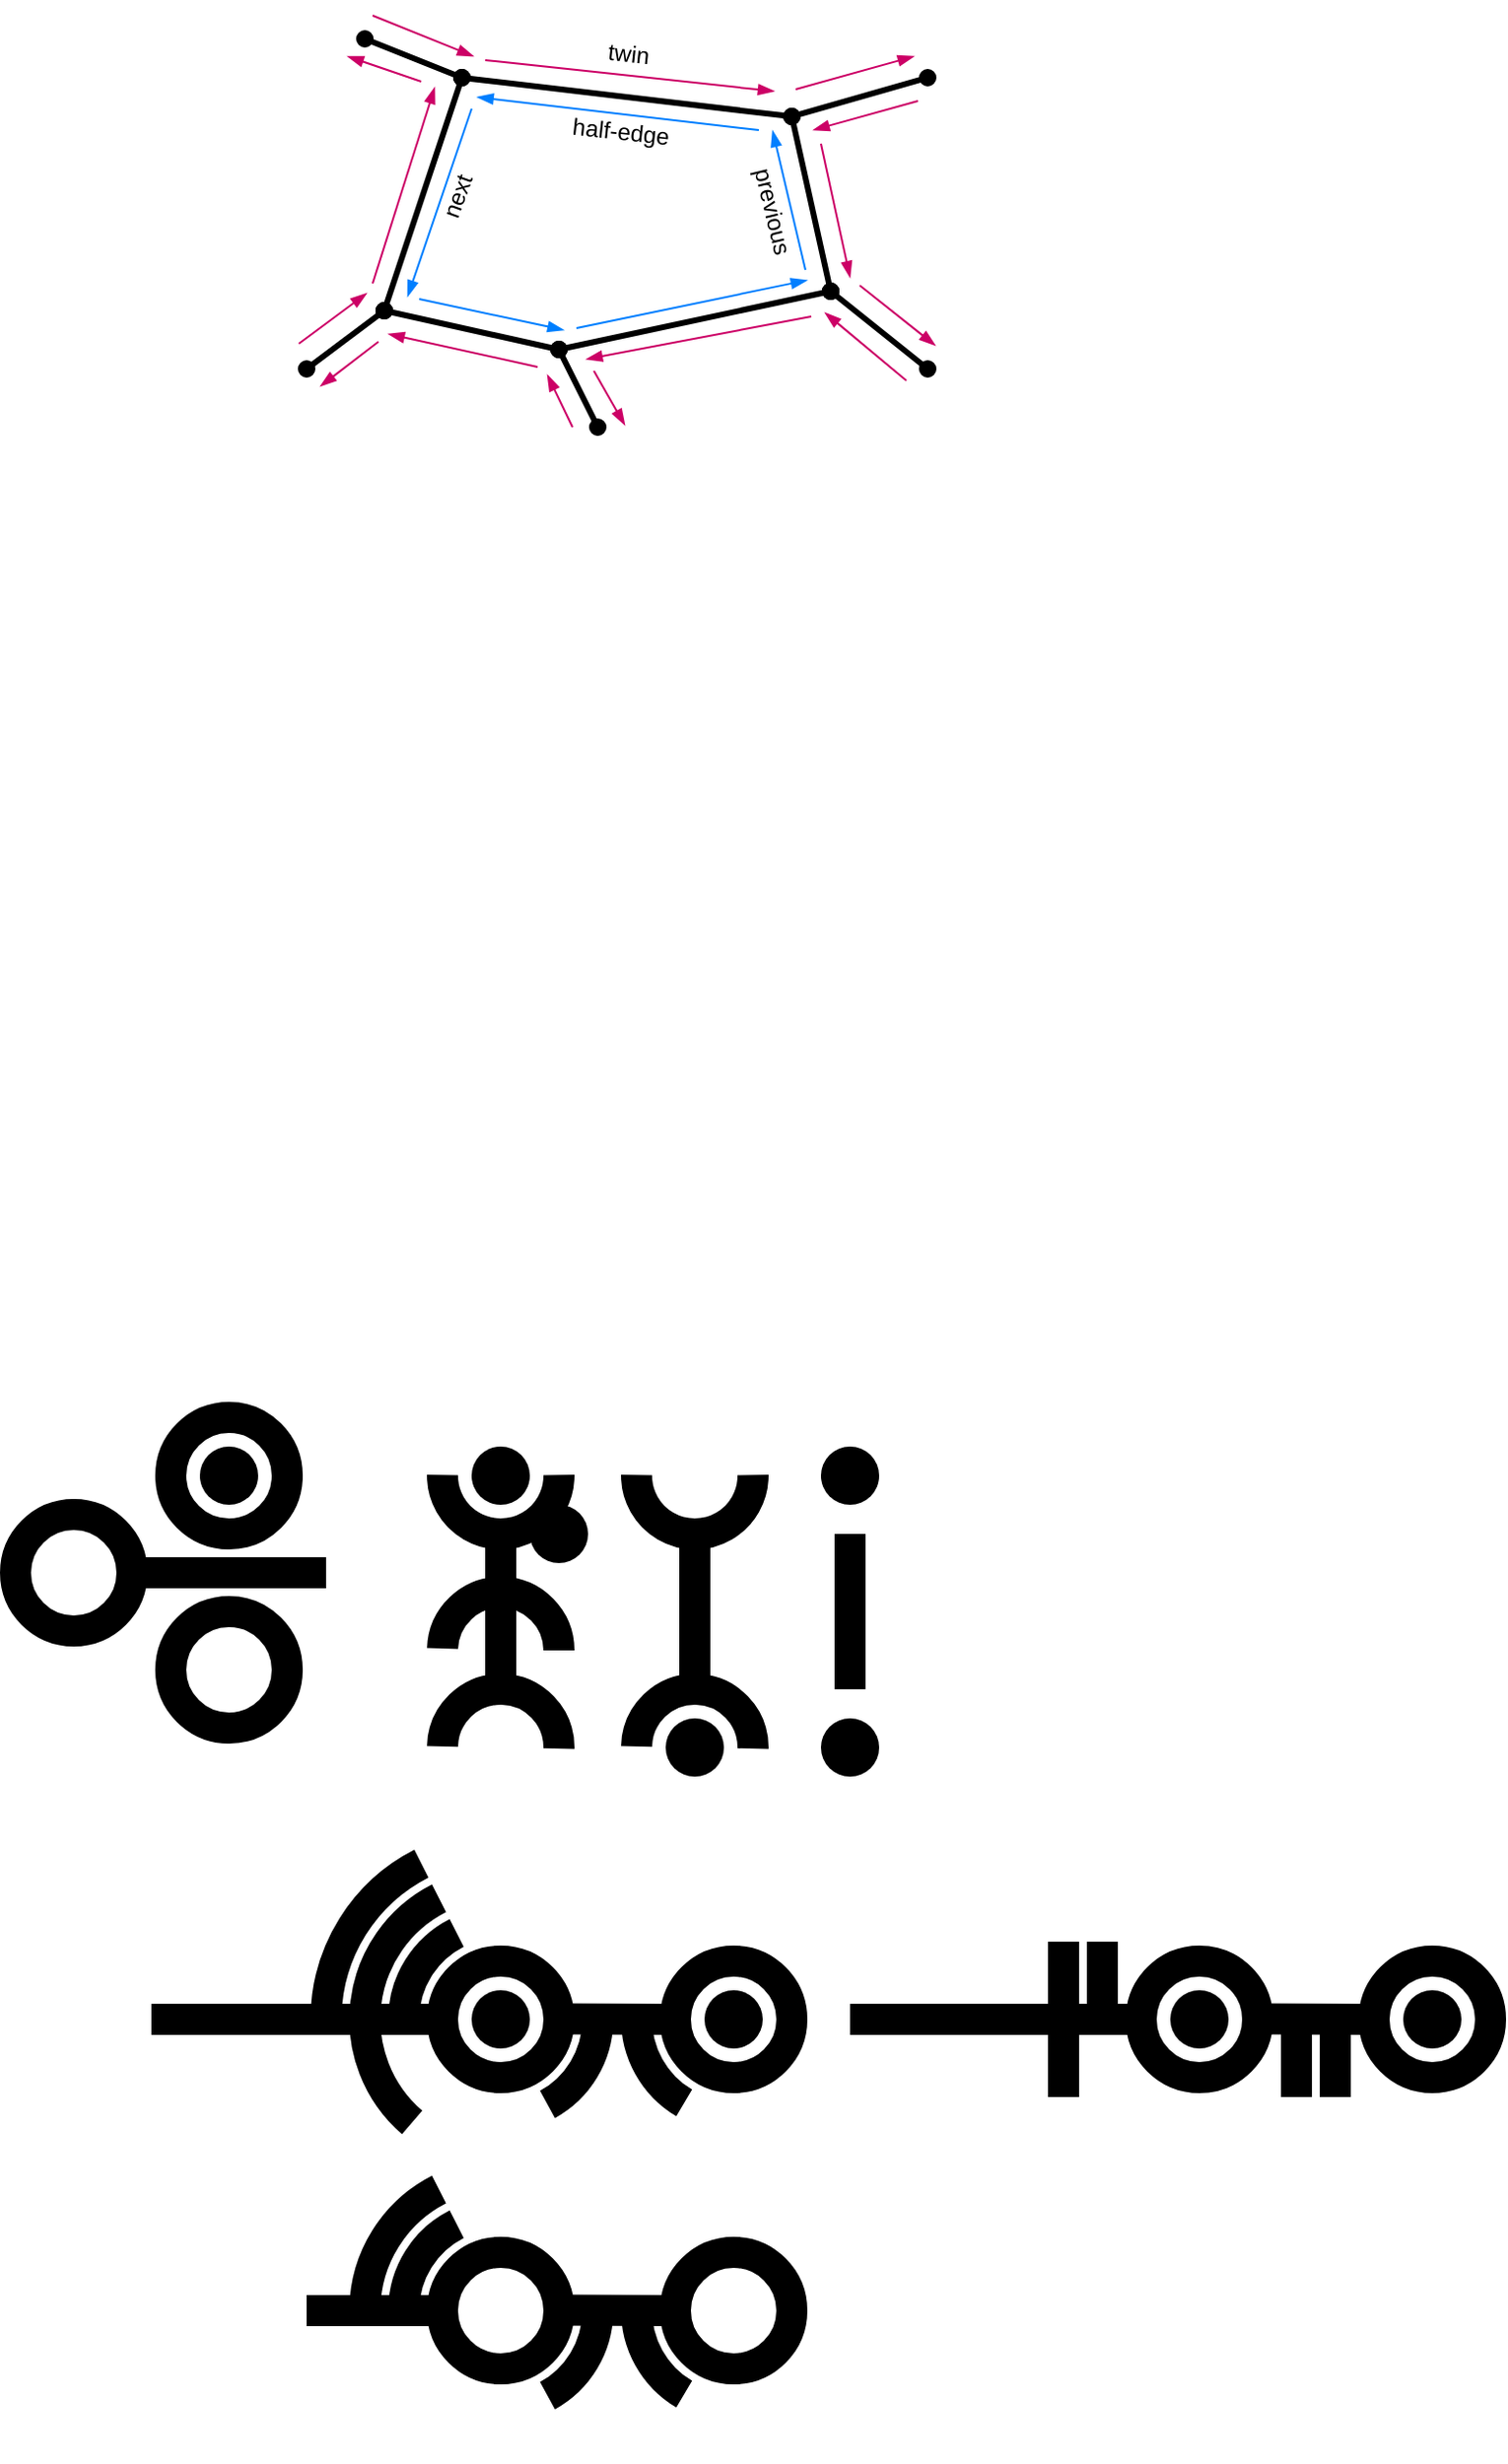 <mxfile version="20.3.0" type="device"><diagram id="Q8AZ2sGIUglEmSKYdpak" name="Page-1"><mxGraphModel dx="890" dy="561" grid="1" gridSize="10" guides="1" tooltips="1" connect="1" arrows="1" fold="1" page="1" pageScale="1" pageWidth="1100" pageHeight="850" math="0" shadow="0"><root><mxCell id="0"/><mxCell id="1" parent="0"/><mxCell id="oh88vhuzX6xgpIXKpUGP-120" value="" style="ellipse;whiteSpace=wrap;html=1;aspect=fixed;fillColor=none;strokeWidth=16;connectable=0;" parent="1" vertex="1"><mxGeometry x="130" y="730" width="60" height="60" as="geometry"/></mxCell><mxCell id="oh88vhuzX6xgpIXKpUGP-121" value="" style="endArrow=none;html=1;rounded=0;strokeWidth=16;" parent="1" edge="1"><mxGeometry width="50" height="50" relative="1" as="geometry"><mxPoint x="210" y="810" as="sourcePoint"/><mxPoint x="110" y="810" as="targetPoint"/></mxGeometry></mxCell><mxCell id="oh88vhuzX6xgpIXKpUGP-122" value="" style="ellipse;whiteSpace=wrap;html=1;aspect=fixed;strokeWidth=16;fillColor=#000000;strokeColor=none;connectable=0;" parent="1" vertex="1"><mxGeometry x="145" y="745" width="30" height="30" as="geometry"/></mxCell><mxCell id="oh88vhuzX6xgpIXKpUGP-123" value="" style="ellipse;whiteSpace=wrap;html=1;aspect=fixed;fillColor=none;strokeWidth=16;connectable=0;" parent="1" vertex="1"><mxGeometry x="130" y="830" width="60" height="60" as="geometry"/></mxCell><mxCell id="oh88vhuzX6xgpIXKpUGP-125" value="" style="endArrow=none;html=1;rounded=0;strokeWidth=16;" parent="1" edge="1"><mxGeometry width="50" height="50" relative="1" as="geometry"><mxPoint x="300" y="790" as="sourcePoint"/><mxPoint x="300" y="870" as="targetPoint"/></mxGeometry></mxCell><mxCell id="oh88vhuzX6xgpIXKpUGP-126" value="" style="ellipse;whiteSpace=wrap;html=1;aspect=fixed;strokeWidth=16;fillColor=#000000;strokeColor=none;connectable=0;" parent="1" vertex="1"><mxGeometry x="285" y="745" width="30" height="30" as="geometry"/></mxCell><mxCell id="oh88vhuzX6xgpIXKpUGP-127" value="" style="verticalLabelPosition=bottom;verticalAlign=top;html=1;shape=mxgraph.basic.arc;startAngle=0.753;endAngle=0.253;strokeWidth=16;fillColor=#000000;connectable=0;" parent="1" vertex="1"><mxGeometry x="270" y="870" width="60" height="60" as="geometry"/></mxCell><mxCell id="oh88vhuzX6xgpIXKpUGP-136" value="" style="verticalLabelPosition=bottom;verticalAlign=top;html=1;shape=mxgraph.basic.arc;startAngle=0.755;endAngle=0.25;strokeWidth=16;fillColor=#000000;" parent="1" vertex="1"><mxGeometry x="270" y="820" width="60" height="60" as="geometry"/></mxCell><mxCell id="oh88vhuzX6xgpIXKpUGP-145" value="" style="ellipse;whiteSpace=wrap;html=1;aspect=fixed;fillColor=none;strokeWidth=16;connectable=0;" parent="1" vertex="1"><mxGeometry x="50" y="780" width="60" height="60" as="geometry"/></mxCell><mxCell id="oh88vhuzX6xgpIXKpUGP-146" value="" style="verticalLabelPosition=bottom;verticalAlign=top;html=1;shape=mxgraph.basic.arc;startAngle=0.248;endAngle=0.752;strokeWidth=16;fillColor=#000000;" parent="1" vertex="1"><mxGeometry x="270" y="730" width="60" height="60" as="geometry"/></mxCell><mxCell id="oh88vhuzX6xgpIXKpUGP-147" value="" style="endArrow=none;html=1;rounded=0;strokeWidth=16;" parent="1" edge="1"><mxGeometry width="50" height="50" relative="1" as="geometry"><mxPoint x="400" y="790" as="sourcePoint"/><mxPoint x="400" y="870" as="targetPoint"/></mxGeometry></mxCell><mxCell id="oh88vhuzX6xgpIXKpUGP-148" value="" style="ellipse;whiteSpace=wrap;html=1;aspect=fixed;strokeWidth=16;fillColor=#000000;strokeColor=none;connectable=0;" parent="1" vertex="1"><mxGeometry x="385" y="885" width="30" height="30" as="geometry"/></mxCell><mxCell id="oh88vhuzX6xgpIXKpUGP-150" value="" style="verticalLabelPosition=bottom;verticalAlign=top;html=1;shape=mxgraph.basic.arc;startAngle=0.248;endAngle=0.752;strokeWidth=16;fillColor=#000000;" parent="1" vertex="1"><mxGeometry x="370" y="730" width="60" height="60" as="geometry"/></mxCell><mxCell id="oh88vhuzX6xgpIXKpUGP-151" value="" style="verticalLabelPosition=bottom;verticalAlign=top;html=1;shape=mxgraph.basic.arc;startAngle=0.753;endAngle=0.253;strokeWidth=16;fillColor=#000000;connectable=0;" parent="1" vertex="1"><mxGeometry x="370" y="870" width="60" height="60" as="geometry"/></mxCell><mxCell id="oh88vhuzX6xgpIXKpUGP-152" value="" style="endArrow=none;html=1;rounded=0;strokeWidth=16;" parent="1" edge="1"><mxGeometry width="50" height="50" relative="1" as="geometry"><mxPoint x="480" y="790" as="sourcePoint"/><mxPoint x="480" y="870" as="targetPoint"/></mxGeometry></mxCell><mxCell id="oh88vhuzX6xgpIXKpUGP-153" value="" style="ellipse;whiteSpace=wrap;html=1;aspect=fixed;strokeWidth=16;fillColor=#000000;strokeColor=none;connectable=0;" parent="1" vertex="1"><mxGeometry x="465" y="745" width="30" height="30" as="geometry"/></mxCell><mxCell id="oh88vhuzX6xgpIXKpUGP-154" value="" style="ellipse;whiteSpace=wrap;html=1;aspect=fixed;strokeWidth=16;fillColor=#000000;strokeColor=none;connectable=0;" parent="1" vertex="1"><mxGeometry x="465" y="885" width="30" height="30" as="geometry"/></mxCell><mxCell id="oh88vhuzX6xgpIXKpUGP-155" value="" style="endArrow=none;html=1;rounded=0;strokeWidth=16;" parent="1" edge="1"><mxGeometry width="50" height="50" relative="1" as="geometry"><mxPoint x="270" y="1040" as="sourcePoint"/><mxPoint x="120" y="1040" as="targetPoint"/></mxGeometry></mxCell><mxCell id="oh88vhuzX6xgpIXKpUGP-159" value="" style="ellipse;whiteSpace=wrap;html=1;aspect=fixed;fillColor=none;strokeWidth=16;connectable=0;" parent="1" vertex="1"><mxGeometry x="270" y="1010" width="60" height="60" as="geometry"/></mxCell><mxCell id="oh88vhuzX6xgpIXKpUGP-160" value="" style="verticalLabelPosition=bottom;verticalAlign=top;html=1;shape=mxgraph.basic.arc;startAngle=0.753;endAngle=0.925;strokeWidth=16;fillColor=#000000;connectable=0;" parent="1" vertex="1"><mxGeometry x="250" y="990" width="100" height="100" as="geometry"/></mxCell><mxCell id="oh88vhuzX6xgpIXKpUGP-162" value="" style="ellipse;whiteSpace=wrap;html=1;aspect=fixed;strokeWidth=16;fillColor=#000000;strokeColor=none;connectable=0;" parent="1" vertex="1"><mxGeometry x="315" y="775" width="30" height="30" as="geometry"/></mxCell><mxCell id="oh88vhuzX6xgpIXKpUGP-164" value="" style="verticalLabelPosition=bottom;verticalAlign=top;html=1;shape=mxgraph.basic.arc;startAngle=0.613;endAngle=0.925;strokeWidth=16;fillColor=#000000;connectable=0;" parent="1" vertex="1"><mxGeometry x="230" y="970" width="140" height="140" as="geometry"/></mxCell><mxCell id="oh88vhuzX6xgpIXKpUGP-165" value="" style="endArrow=none;html=1;rounded=0;strokeWidth=16;" parent="1" edge="1"><mxGeometry width="50" height="50" relative="1" as="geometry"><mxPoint x="390" y="1040" as="sourcePoint"/><mxPoint x="330" y="1039.8" as="targetPoint"/></mxGeometry></mxCell><mxCell id="oh88vhuzX6xgpIXKpUGP-166" value="" style="verticalLabelPosition=bottom;verticalAlign=top;html=1;shape=mxgraph.basic.arc;startAngle=0.253;endAngle=0.42;strokeWidth=16;fillColor=#000000;connectable=0;" parent="1" vertex="1"><mxGeometry x="250" y="990" width="100" height="100" as="geometry"/></mxCell><mxCell id="oh88vhuzX6xgpIXKpUGP-167" value="" style="ellipse;whiteSpace=wrap;html=1;aspect=fixed;fillColor=none;strokeWidth=16;connectable=0;" parent="1" vertex="1"><mxGeometry x="390" y="1010" width="60" height="60" as="geometry"/></mxCell><mxCell id="oh88vhuzX6xgpIXKpUGP-168" value="" style="verticalLabelPosition=bottom;verticalAlign=top;html=1;shape=mxgraph.basic.arc;startAngle=0.585;endAngle=0.753;strokeWidth=16;fillColor=#000000;connectable=0;" parent="1" vertex="1"><mxGeometry x="370" y="990" width="100" height="100" as="geometry"/></mxCell><mxCell id="oh88vhuzX6xgpIXKpUGP-169" value="" style="ellipse;whiteSpace=wrap;html=1;aspect=fixed;strokeWidth=16;fillColor=#000000;strokeColor=none;connectable=0;" parent="1" vertex="1"><mxGeometry x="285" y="1025" width="30" height="30" as="geometry"/></mxCell><mxCell id="oh88vhuzX6xgpIXKpUGP-170" value="" style="ellipse;whiteSpace=wrap;html=1;aspect=fixed;strokeWidth=16;fillColor=#000000;strokeColor=none;connectable=0;" parent="1" vertex="1"><mxGeometry x="405" y="1025" width="30" height="30" as="geometry"/></mxCell><mxCell id="mwBIV4EU39a-n35C3uD_-1" value="" style="endArrow=none;html=1;rounded=0;strokeWidth=16;" parent="1" edge="1"><mxGeometry width="50" height="50" relative="1" as="geometry"><mxPoint x="270" y="1190" as="sourcePoint"/><mxPoint x="200" y="1190" as="targetPoint"/></mxGeometry></mxCell><mxCell id="mwBIV4EU39a-n35C3uD_-2" value="" style="ellipse;whiteSpace=wrap;html=1;aspect=fixed;fillColor=none;strokeWidth=16;connectable=0;" parent="1" vertex="1"><mxGeometry x="270" y="1160" width="60" height="60" as="geometry"/></mxCell><mxCell id="mwBIV4EU39a-n35C3uD_-3" value="" style="verticalLabelPosition=bottom;verticalAlign=top;html=1;shape=mxgraph.basic.arc;startAngle=0.753;endAngle=0.925;strokeWidth=16;fillColor=#000000;connectable=0;" parent="1" vertex="1"><mxGeometry x="250" y="1140" width="100" height="100" as="geometry"/></mxCell><mxCell id="mwBIV4EU39a-n35C3uD_-4" value="" style="verticalLabelPosition=bottom;verticalAlign=top;html=1;shape=mxgraph.basic.arc;startAngle=0.753;endAngle=0.925;strokeWidth=16;fillColor=#000000;connectable=0;" parent="1" vertex="1"><mxGeometry x="230" y="1120" width="140" height="140" as="geometry"/></mxCell><mxCell id="mwBIV4EU39a-n35C3uD_-5" value="" style="endArrow=none;html=1;rounded=0;strokeWidth=16;" parent="1" edge="1"><mxGeometry width="50" height="50" relative="1" as="geometry"><mxPoint x="390" y="1190" as="sourcePoint"/><mxPoint x="330" y="1189.8" as="targetPoint"/></mxGeometry></mxCell><mxCell id="mwBIV4EU39a-n35C3uD_-6" value="" style="verticalLabelPosition=bottom;verticalAlign=top;html=1;shape=mxgraph.basic.arc;startAngle=0.253;endAngle=0.42;strokeWidth=16;fillColor=#000000;connectable=0;" parent="1" vertex="1"><mxGeometry x="250" y="1140" width="100" height="100" as="geometry"/></mxCell><mxCell id="mwBIV4EU39a-n35C3uD_-7" value="" style="ellipse;whiteSpace=wrap;html=1;aspect=fixed;fillColor=none;strokeWidth=16;connectable=0;" parent="1" vertex="1"><mxGeometry x="390" y="1160" width="60" height="60" as="geometry"/></mxCell><mxCell id="mwBIV4EU39a-n35C3uD_-8" value="" style="verticalLabelPosition=bottom;verticalAlign=top;html=1;shape=mxgraph.basic.arc;startAngle=0.585;endAngle=0.753;strokeWidth=16;fillColor=#000000;connectable=0;" parent="1" vertex="1"><mxGeometry x="370" y="1140" width="100" height="100" as="geometry"/></mxCell><mxCell id="rtv7y71IldRIXBpHY3ey-1" value="" style="verticalLabelPosition=bottom;verticalAlign=top;html=1;shape=mxgraph.basic.arc;startAngle=0.753;endAngle=0.925;strokeWidth=16;fillColor=#000000;connectable=0;" parent="1" vertex="1"><mxGeometry x="210" y="950" width="180" height="180" as="geometry"/></mxCell><mxCell id="rtv7y71IldRIXBpHY3ey-2" value="" style="endArrow=none;html=1;rounded=0;strokeWidth=16;" parent="1" edge="1"><mxGeometry width="50" height="50" relative="1" as="geometry"><mxPoint x="630" y="1040" as="sourcePoint"/><mxPoint x="480" y="1040" as="targetPoint"/></mxGeometry></mxCell><mxCell id="rtv7y71IldRIXBpHY3ey-3" value="" style="ellipse;whiteSpace=wrap;html=1;aspect=fixed;fillColor=none;strokeWidth=16;connectable=0;" parent="1" vertex="1"><mxGeometry x="630" y="1010" width="60" height="60" as="geometry"/></mxCell><mxCell id="rtv7y71IldRIXBpHY3ey-6" value="" style="endArrow=none;html=1;rounded=0;strokeWidth=16;" parent="1" edge="1"><mxGeometry width="50" height="50" relative="1" as="geometry"><mxPoint x="750" y="1040" as="sourcePoint"/><mxPoint x="690" y="1039.8" as="targetPoint"/></mxGeometry></mxCell><mxCell id="rtv7y71IldRIXBpHY3ey-8" value="" style="ellipse;whiteSpace=wrap;html=1;aspect=fixed;fillColor=none;strokeWidth=16;connectable=0;" parent="1" vertex="1"><mxGeometry x="750" y="1010" width="60" height="60" as="geometry"/></mxCell><mxCell id="rtv7y71IldRIXBpHY3ey-10" value="" style="ellipse;whiteSpace=wrap;html=1;aspect=fixed;strokeWidth=16;fillColor=#000000;strokeColor=none;connectable=0;" parent="1" vertex="1"><mxGeometry x="645" y="1025" width="30" height="30" as="geometry"/></mxCell><mxCell id="rtv7y71IldRIXBpHY3ey-11" value="" style="ellipse;whiteSpace=wrap;html=1;aspect=fixed;strokeWidth=16;fillColor=#000000;strokeColor=none;connectable=0;" parent="1" vertex="1"><mxGeometry x="765" y="1025" width="30" height="30" as="geometry"/></mxCell><mxCell id="rtv7y71IldRIXBpHY3ey-12" value="" style="endArrow=none;html=1;rounded=0;strokeWidth=16;" parent="1" edge="1"><mxGeometry width="50" height="50" relative="1" as="geometry"><mxPoint x="710" y="1080" as="sourcePoint"/><mxPoint x="710" y="1040" as="targetPoint"/></mxGeometry></mxCell><mxCell id="rtv7y71IldRIXBpHY3ey-13" value="" style="endArrow=none;html=1;rounded=0;strokeWidth=16;" parent="1" edge="1"><mxGeometry width="50" height="50" relative="1" as="geometry"><mxPoint x="730" y="1080" as="sourcePoint"/><mxPoint x="730" y="1040" as="targetPoint"/></mxGeometry></mxCell><mxCell id="rtv7y71IldRIXBpHY3ey-14" value="" style="endArrow=none;html=1;rounded=0;strokeWidth=16;" parent="1" edge="1"><mxGeometry width="50" height="50" relative="1" as="geometry"><mxPoint x="610" y="1040" as="sourcePoint"/><mxPoint x="610" y="1000" as="targetPoint"/></mxGeometry></mxCell><mxCell id="rtv7y71IldRIXBpHY3ey-15" value="" style="endArrow=none;html=1;rounded=0;strokeWidth=16;" parent="1" edge="1"><mxGeometry width="50" height="50" relative="1" as="geometry"><mxPoint x="590" y="1080" as="sourcePoint"/><mxPoint x="590" y="1000" as="targetPoint"/></mxGeometry></mxCell><mxCell id="XeiCTWoKGm4OfvkisPXB-1" value="" style="endArrow=oval;html=1;rounded=0;endFill=1;startArrow=oval;startFill=1;strokeWidth=3;" edge="1" parent="1"><mxGeometry width="50" height="50" relative="1" as="geometry"><mxPoint x="280" y="40" as="sourcePoint"/><mxPoint x="230" y="20" as="targetPoint"/></mxGeometry></mxCell><mxCell id="XeiCTWoKGm4OfvkisPXB-2" value="" style="endArrow=oval;html=1;rounded=0;endFill=1;startArrow=oval;startFill=1;strokeWidth=3;" edge="1" parent="1"><mxGeometry width="50" height="50" relative="1" as="geometry"><mxPoint x="450" y="60" as="sourcePoint"/><mxPoint x="520" y="40" as="targetPoint"/></mxGeometry></mxCell><mxCell id="XeiCTWoKGm4OfvkisPXB-6" value="" style="endArrow=oval;html=1;rounded=0;endFill=1;startArrow=oval;startFill=1;strokeWidth=3;" edge="1" parent="1"><mxGeometry width="50" height="50" relative="1" as="geometry"><mxPoint x="350" y="220" as="sourcePoint"/><mxPoint x="330" y="180" as="targetPoint"/></mxGeometry></mxCell><mxCell id="XeiCTWoKGm4OfvkisPXB-7" value="" style="endArrow=oval;html=1;rounded=0;endFill=1;startArrow=oval;startFill=1;strokeWidth=3;" edge="1" parent="1"><mxGeometry width="50" height="50" relative="1" as="geometry"><mxPoint x="470" y="150" as="sourcePoint"/><mxPoint x="520" y="190" as="targetPoint"/></mxGeometry></mxCell><mxCell id="XeiCTWoKGm4OfvkisPXB-11" value="" style="endArrow=oval;html=1;rounded=0;endFill=1;startArrow=oval;startFill=1;strokeWidth=3;" edge="1" parent="1"><mxGeometry width="50" height="50" relative="1" as="geometry"><mxPoint x="240" y="160" as="sourcePoint"/><mxPoint x="200" y="190" as="targetPoint"/></mxGeometry></mxCell><mxCell id="XeiCTWoKGm4OfvkisPXB-14" value="" style="group" vertex="1" connectable="0" parent="1"><mxGeometry x="240" y="40" width="230" height="140" as="geometry"/></mxCell><mxCell id="XeiCTWoKGm4OfvkisPXB-3" value="" style="endArrow=oval;html=1;rounded=0;endFill=1;startArrow=oval;startFill=1;strokeWidth=3;" edge="1" parent="XeiCTWoKGm4OfvkisPXB-14"><mxGeometry width="50" height="50" relative="1" as="geometry"><mxPoint x="210" y="20" as="sourcePoint"/><mxPoint x="230" y="110" as="targetPoint"/></mxGeometry></mxCell><mxCell id="XeiCTWoKGm4OfvkisPXB-4" value="" style="endArrow=oval;html=1;rounded=0;endFill=1;startArrow=oval;startFill=1;strokeWidth=3;" edge="1" parent="XeiCTWoKGm4OfvkisPXB-14"><mxGeometry width="50" height="50" relative="1" as="geometry"><mxPoint x="90" y="140" as="sourcePoint"/><mxPoint x="230" y="110" as="targetPoint"/></mxGeometry></mxCell><mxCell id="XeiCTWoKGm4OfvkisPXB-5" value="" style="endArrow=oval;html=1;rounded=0;endFill=1;startArrow=oval;startFill=1;strokeWidth=3;" edge="1" parent="XeiCTWoKGm4OfvkisPXB-14"><mxGeometry width="50" height="50" relative="1" as="geometry"><mxPoint x="40" as="sourcePoint"/><mxPoint x="210" y="20" as="targetPoint"/></mxGeometry></mxCell><mxCell id="XeiCTWoKGm4OfvkisPXB-8" value="" style="endArrow=oval;html=1;rounded=0;endFill=1;startArrow=oval;startFill=1;strokeWidth=3;" edge="1" parent="XeiCTWoKGm4OfvkisPXB-14"><mxGeometry width="50" height="50" relative="1" as="geometry"><mxPoint y="120" as="sourcePoint"/><mxPoint x="90" y="140" as="targetPoint"/></mxGeometry></mxCell><mxCell id="XeiCTWoKGm4OfvkisPXB-9" value="" style="endArrow=oval;html=1;rounded=0;endFill=1;startArrow=oval;startFill=1;strokeWidth=3;" edge="1" parent="XeiCTWoKGm4OfvkisPXB-14"><mxGeometry width="50" height="50" relative="1" as="geometry"><mxPoint x="40" as="sourcePoint"/><mxPoint y="120" as="targetPoint"/></mxGeometry></mxCell><mxCell id="XeiCTWoKGm4OfvkisPXB-37" value="next" style="text;html=1;strokeColor=none;fillColor=none;align=center;verticalAlign=middle;whiteSpace=wrap;rounded=0;rotation=-70.1;" vertex="1" parent="XeiCTWoKGm4OfvkisPXB-14"><mxGeometry x="8" y="46" width="60" height="30" as="geometry"/></mxCell><mxCell id="XeiCTWoKGm4OfvkisPXB-16" value="" style="endArrow=none;html=1;rounded=0;endFill=0;startArrow=blockThin;startFill=1;strokeWidth=1;strokeColor=#007FFF;" edge="1" parent="1"><mxGeometry width="50" height="50" relative="1" as="geometry"><mxPoint x="440.046" y="67.143" as="sourcePoint"/><mxPoint x="457" y="139" as="targetPoint"/></mxGeometry></mxCell><mxCell id="XeiCTWoKGm4OfvkisPXB-17" value="" style="endArrow=blockThin;html=1;rounded=0;endFill=1;startArrow=none;startFill=0;strokeWidth=1;strokeColor=#007FFF;" edge="1" parent="1"><mxGeometry width="50" height="50" relative="1" as="geometry"><mxPoint x="339" y="169" as="sourcePoint"/><mxPoint x="457.955" y="144.286" as="targetPoint"/></mxGeometry></mxCell><mxCell id="XeiCTWoKGm4OfvkisPXB-18" value="" style="endArrow=none;html=1;rounded=0;endFill=0;startArrow=blockThin;startFill=1;strokeWidth=1;strokeColor=#007FFF;" edge="1" parent="1"><mxGeometry width="50" height="50" relative="1" as="geometry"><mxPoint x="287.818" y="50" as="sourcePoint"/><mxPoint x="433" y="67" as="targetPoint"/></mxGeometry></mxCell><mxCell id="XeiCTWoKGm4OfvkisPXB-19" value="" style="endArrow=blockThin;html=1;rounded=0;endFill=1;startArrow=none;startFill=0;strokeWidth=1;strokeColor=#007FFF;" edge="1" parent="1"><mxGeometry width="50" height="50" relative="1" as="geometry"><mxPoint x="258" y="154" as="sourcePoint"/><mxPoint x="332.591" y="170" as="targetPoint"/></mxGeometry></mxCell><mxCell id="XeiCTWoKGm4OfvkisPXB-20" value="" style="endArrow=blockThin;html=1;rounded=0;endFill=1;startArrow=none;startFill=0;strokeWidth=1;strokeColor=#007FFF;" edge="1" parent="1"><mxGeometry width="50" height="50" relative="1" as="geometry"><mxPoint x="285" y="56" as="sourcePoint"/><mxPoint x="252" y="152.857" as="targetPoint"/></mxGeometry></mxCell><mxCell id="XeiCTWoKGm4OfvkisPXB-21" value="" style="endArrow=none;html=1;rounded=0;endFill=0;startArrow=blockThin;startFill=1;strokeWidth=1;strokeColor=#CC0066;" edge="1" parent="1"><mxGeometry width="50" height="50" relative="1" as="geometry"><mxPoint x="461" y="67" as="sourcePoint"/><mxPoint x="515" y="52" as="targetPoint"/></mxGeometry></mxCell><mxCell id="XeiCTWoKGm4OfvkisPXB-22" value="" style="endArrow=blockThin;html=1;rounded=0;endFill=1;startArrow=none;startFill=0;strokeWidth=1;strokeColor=#CC0066;" edge="1" parent="1"><mxGeometry width="50" height="50" relative="1" as="geometry"><mxPoint x="465" y="74" as="sourcePoint"/><mxPoint x="480" y="143" as="targetPoint"/></mxGeometry></mxCell><mxCell id="XeiCTWoKGm4OfvkisPXB-23" value="" style="endArrow=blockThin;html=1;rounded=0;endFill=1;startArrow=none;startFill=0;strokeWidth=1;strokeColor=#CC0066;" edge="1" parent="1"><mxGeometry width="50" height="50" relative="1" as="geometry"><mxPoint x="485" y="147" as="sourcePoint"/><mxPoint x="524" y="178" as="targetPoint"/></mxGeometry></mxCell><mxCell id="XeiCTWoKGm4OfvkisPXB-24" value="" style="endArrow=blockThin;html=1;rounded=0;endFill=1;startArrow=none;startFill=0;strokeWidth=1;strokeColor=#CC0066;" edge="1" parent="1"><mxGeometry width="50" height="50" relative="1" as="geometry"><mxPoint x="196" y="177" as="sourcePoint"/><mxPoint x="231" y="151" as="targetPoint"/></mxGeometry></mxCell><mxCell id="XeiCTWoKGm4OfvkisPXB-25" value="" style="endArrow=none;html=1;rounded=0;endFill=0;startArrow=blockThin;startFill=1;strokeWidth=1;strokeColor=#CC0066;" edge="1" parent="1"><mxGeometry width="50" height="50" relative="1" as="geometry"><mxPoint x="266" y="45" as="sourcePoint"/><mxPoint x="234" y="146" as="targetPoint"/></mxGeometry></mxCell><mxCell id="XeiCTWoKGm4OfvkisPXB-26" value="" style="endArrow=none;html=1;rounded=0;endFill=0;startArrow=blockThin;startFill=1;strokeWidth=1;strokeColor=#CC0066;" edge="1" parent="1"><mxGeometry width="50" height="50" relative="1" as="geometry"><mxPoint x="221" y="29" as="sourcePoint"/><mxPoint x="259" y="42" as="targetPoint"/></mxGeometry></mxCell><mxCell id="XeiCTWoKGm4OfvkisPXB-27" value="" style="endArrow=blockThin;html=1;rounded=0;endFill=1;startArrow=none;startFill=0;strokeWidth=1;strokeColor=#CC0066;" edge="1" parent="1"><mxGeometry width="50" height="50" relative="1" as="geometry"><mxPoint x="237" y="176" as="sourcePoint"/><mxPoint x="207" y="199" as="targetPoint"/></mxGeometry></mxCell><mxCell id="XeiCTWoKGm4OfvkisPXB-28" value="" style="endArrow=none;html=1;rounded=0;endFill=0;startArrow=blockThin;startFill=1;strokeWidth=1;strokeColor=#CC0066;" edge="1" parent="1"><mxGeometry width="50" height="50" relative="1" as="geometry"><mxPoint x="242" y="172" as="sourcePoint"/><mxPoint x="319" y="189" as="targetPoint"/></mxGeometry></mxCell><mxCell id="XeiCTWoKGm4OfvkisPXB-29" value="" style="endArrow=none;html=1;rounded=0;endFill=0;startArrow=blockThin;startFill=1;strokeWidth=1;strokeColor=#CC0066;" edge="1" parent="1"><mxGeometry width="50" height="50" relative="1" as="geometry"><mxPoint x="324" y="193" as="sourcePoint"/><mxPoint x="337" y="220" as="targetPoint"/></mxGeometry></mxCell><mxCell id="XeiCTWoKGm4OfvkisPXB-30" value="" style="endArrow=blockThin;html=1;rounded=0;endFill=1;startArrow=none;startFill=0;strokeWidth=1;strokeColor=#CC0066;" edge="1" parent="1"><mxGeometry width="50" height="50" relative="1" as="geometry"><mxPoint x="348" y="191" as="sourcePoint"/><mxPoint x="364" y="219" as="targetPoint"/></mxGeometry></mxCell><mxCell id="XeiCTWoKGm4OfvkisPXB-31" value="" style="endArrow=none;html=1;rounded=0;endFill=0;startArrow=blockThin;startFill=1;strokeWidth=1;strokeColor=#CC0066;" edge="1" parent="1"><mxGeometry width="50" height="50" relative="1" as="geometry"><mxPoint x="344" y="185" as="sourcePoint"/><mxPoint x="460" y="163" as="targetPoint"/></mxGeometry></mxCell><mxCell id="XeiCTWoKGm4OfvkisPXB-32" value="" style="endArrow=none;html=1;rounded=0;endFill=0;startArrow=blockThin;startFill=1;strokeWidth=1;strokeColor=#CC0066;" edge="1" parent="1"><mxGeometry width="50" height="50" relative="1" as="geometry"><mxPoint x="467" y="161" as="sourcePoint"/><mxPoint x="509" y="196" as="targetPoint"/></mxGeometry></mxCell><mxCell id="XeiCTWoKGm4OfvkisPXB-33" value="" style="endArrow=blockThin;html=1;rounded=0;endFill=1;startArrow=none;startFill=0;strokeWidth=1;strokeColor=#CC0066;" edge="1" parent="1"><mxGeometry width="50" height="50" relative="1" as="geometry"><mxPoint x="234" y="8" as="sourcePoint"/><mxPoint x="286" y="29" as="targetPoint"/></mxGeometry></mxCell><mxCell id="XeiCTWoKGm4OfvkisPXB-34" value="" style="endArrow=blockThin;html=1;rounded=0;endFill=1;startArrow=none;startFill=0;strokeWidth=1;strokeColor=#CC0066;" edge="1" parent="1"><mxGeometry width="50" height="50" relative="1" as="geometry"><mxPoint x="292" y="31" as="sourcePoint"/><mxPoint x="441" y="47" as="targetPoint"/></mxGeometry></mxCell><mxCell id="XeiCTWoKGm4OfvkisPXB-35" value="" style="endArrow=none;html=1;rounded=0;endFill=0;startArrow=blockThin;startFill=1;strokeWidth=1;strokeColor=#CC0066;" edge="1" parent="1"><mxGeometry width="50" height="50" relative="1" as="geometry"><mxPoint x="513" y="29" as="sourcePoint"/><mxPoint x="452" y="46" as="targetPoint"/></mxGeometry></mxCell><mxCell id="XeiCTWoKGm4OfvkisPXB-36" value="half-edge" style="text;html=1;strokeColor=none;fillColor=none;align=center;verticalAlign=middle;whiteSpace=wrap;rounded=0;rotation=6.3;" vertex="1" parent="1"><mxGeometry x="332" y="53" width="60" height="30" as="geometry"/></mxCell><mxCell id="XeiCTWoKGm4OfvkisPXB-38" value="previous" style="text;html=1;strokeColor=none;fillColor=none;align=center;verticalAlign=middle;whiteSpace=wrap;rounded=0;rotation=76.4;" vertex="1" parent="1"><mxGeometry x="410" y="94" width="60" height="30" as="geometry"/></mxCell><mxCell id="XeiCTWoKGm4OfvkisPXB-39" value="twin" style="text;html=1;strokeColor=none;fillColor=none;align=center;verticalAlign=middle;whiteSpace=wrap;rounded=0;rotation=6.3;" vertex="1" parent="1"><mxGeometry x="336" y="13" width="60" height="30" as="geometry"/></mxCell></root></mxGraphModel></diagram></mxfile>